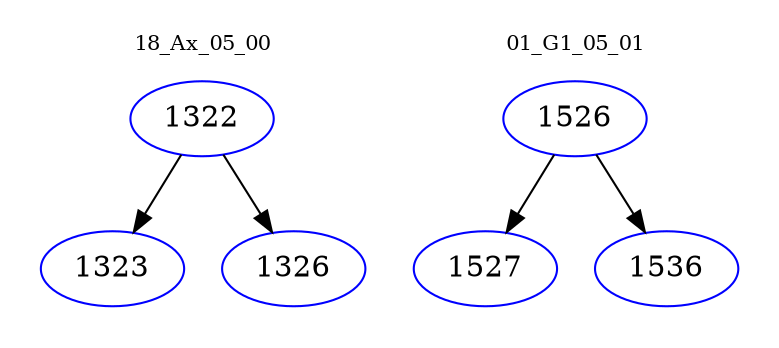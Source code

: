 digraph{
subgraph cluster_0 {
color = white
label = "18_Ax_05_00";
fontsize=10;
T0_1322 [label="1322", color="blue"]
T0_1322 -> T0_1323 [color="black"]
T0_1323 [label="1323", color="blue"]
T0_1322 -> T0_1326 [color="black"]
T0_1326 [label="1326", color="blue"]
}
subgraph cluster_1 {
color = white
label = "01_G1_05_01";
fontsize=10;
T1_1526 [label="1526", color="blue"]
T1_1526 -> T1_1527 [color="black"]
T1_1527 [label="1527", color="blue"]
T1_1526 -> T1_1536 [color="black"]
T1_1536 [label="1536", color="blue"]
}
}
